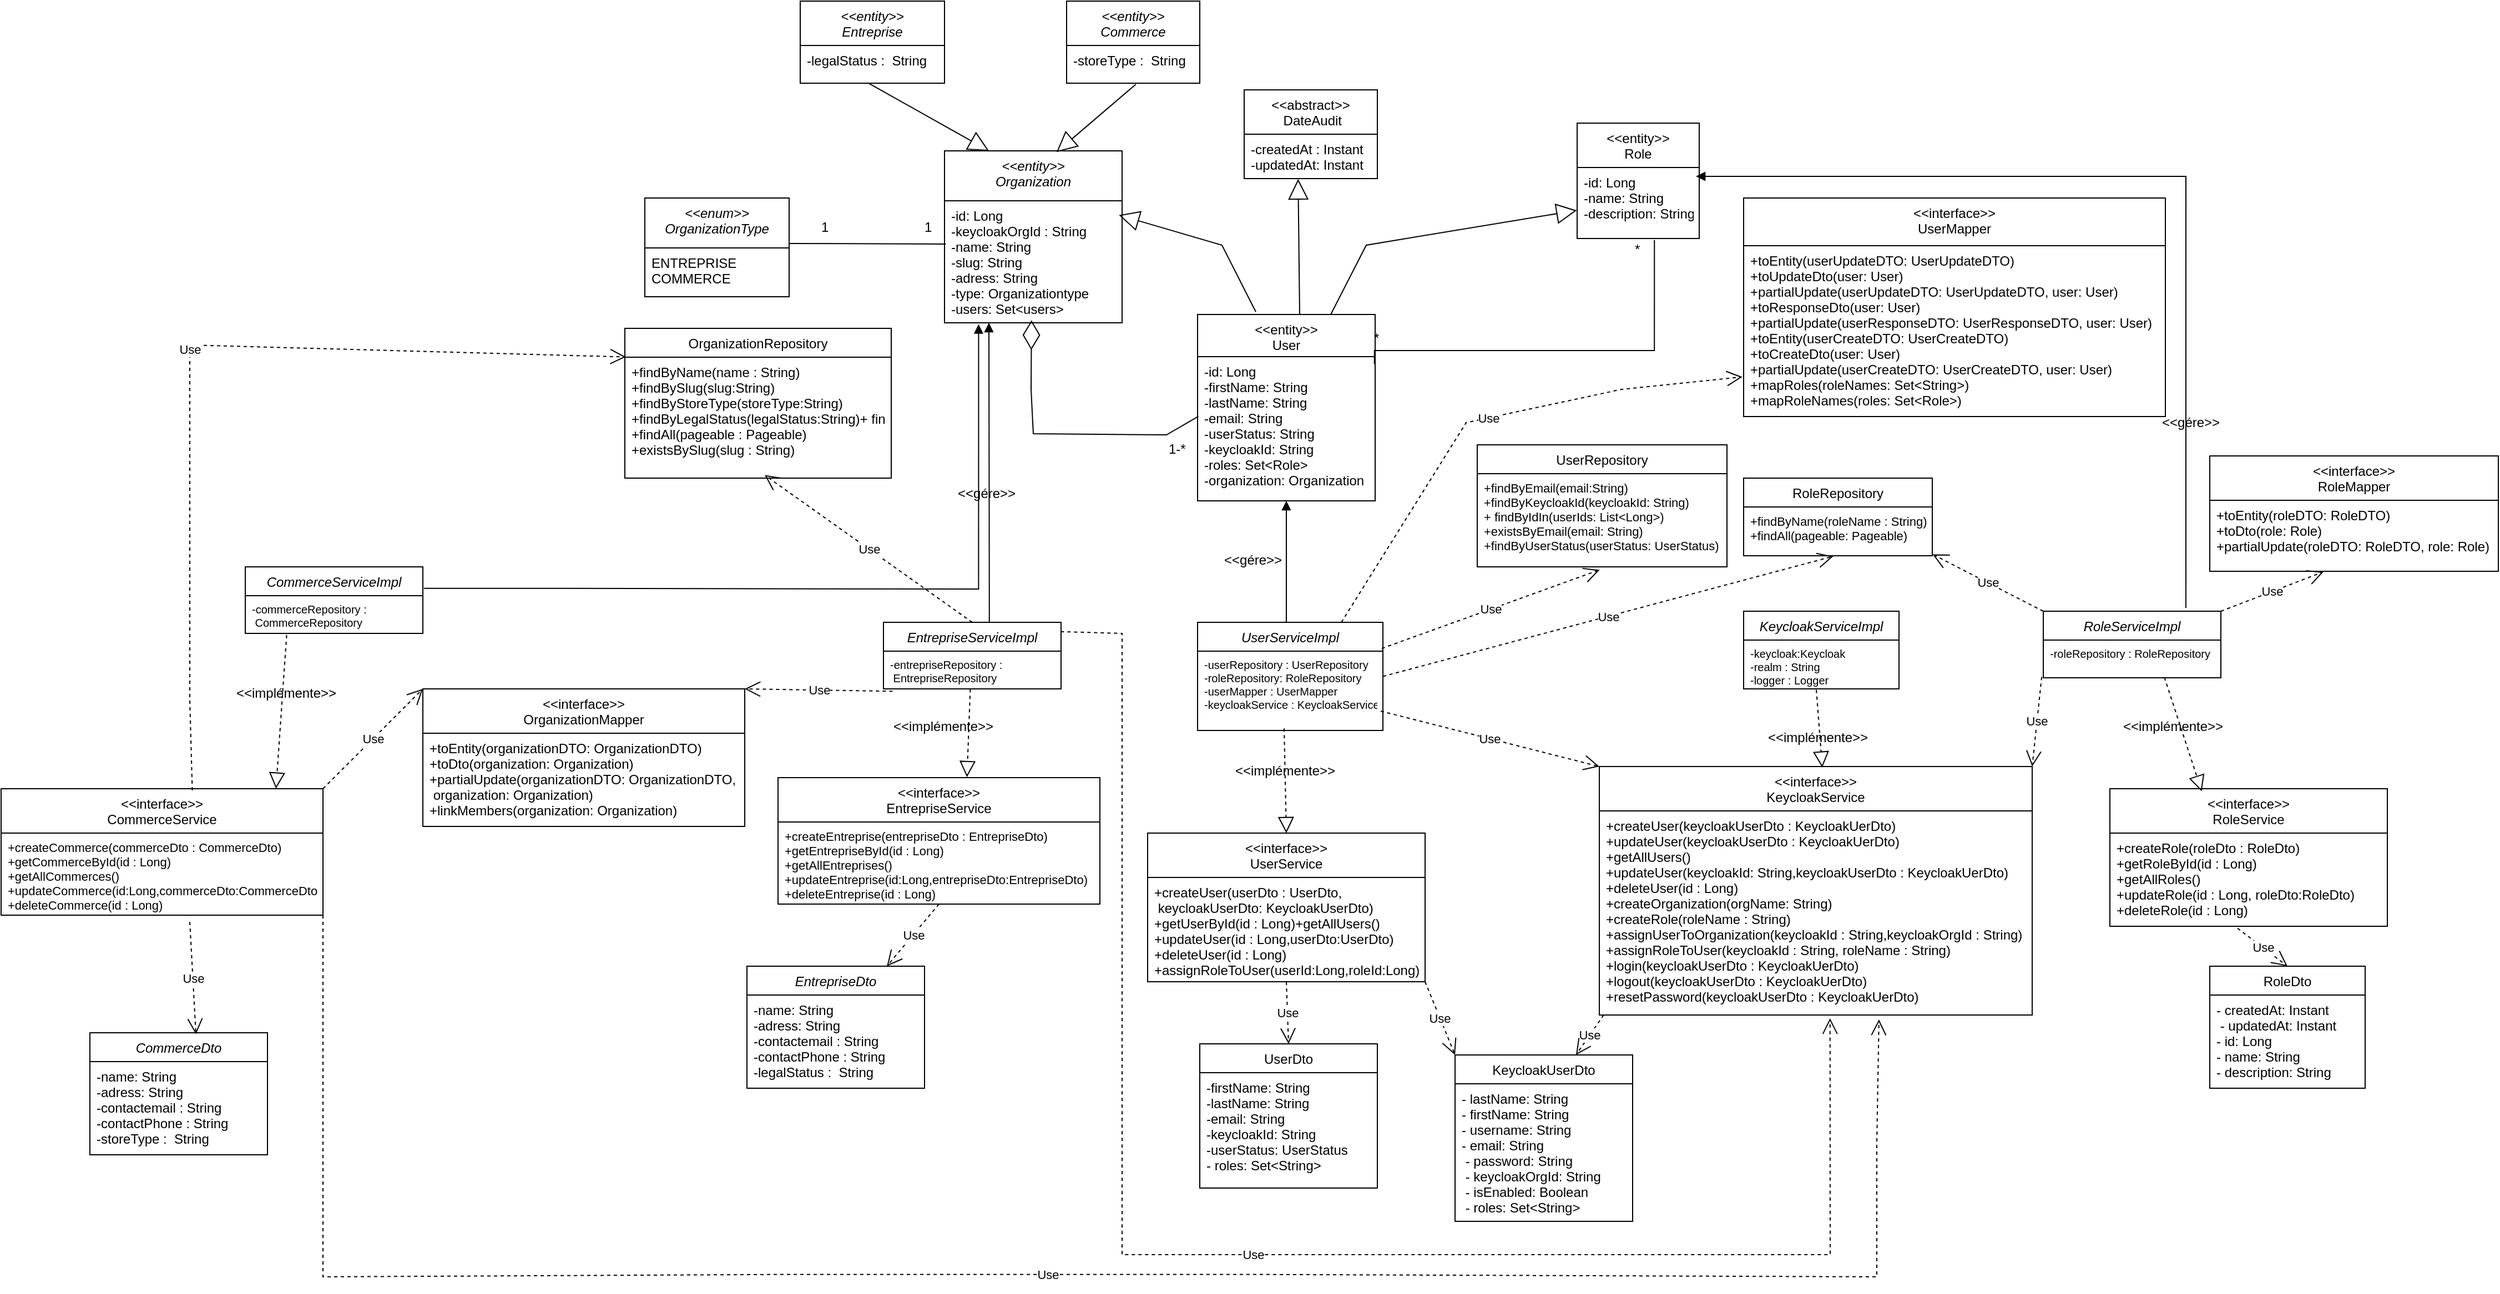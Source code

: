 <mxfile version="26.0.13">
  <diagram id="C5RBs43oDa-KdzZeNtuy" name="Page-1">
    <mxGraphModel dx="3434" dy="2474" grid="1" gridSize="10" guides="1" tooltips="1" connect="1" arrows="1" fold="1" page="1" pageScale="1" pageWidth="827" pageHeight="1169" math="0" shadow="0">
      <root>
        <mxCell id="WIyWlLk6GJQsqaUBKTNV-0" />
        <mxCell id="WIyWlLk6GJQsqaUBKTNV-1" parent="WIyWlLk6GJQsqaUBKTNV-0" />
        <mxCell id="zkfFHV4jXpPFQw0GAbJ--0" value="&lt;&lt;entity&gt;&gt;&#xa;Organization" style="swimlane;fontStyle=2;align=center;verticalAlign=top;childLayout=stackLayout;horizontal=1;startSize=45;horizontalStack=0;resizeParent=1;resizeLast=0;collapsible=1;marginBottom=0;rounded=0;shadow=0;strokeWidth=1;" parent="WIyWlLk6GJQsqaUBKTNV-1" vertex="1">
          <mxGeometry x="280" y="-55" width="160" height="155" as="geometry">
            <mxRectangle x="230" y="140" width="160" height="26" as="alternateBounds" />
          </mxGeometry>
        </mxCell>
        <mxCell id="zkfFHV4jXpPFQw0GAbJ--1" value="-id: Long&#xa;-keycloakOrgId : String&#xa;-name: String&#xa;-slug: String&#xa;-adress: String&#xa;-type: Organizationtype&#xa;-users: Set&lt;users&gt;&#xa;&#xa;" style="text;align=left;verticalAlign=top;spacingLeft=4;spacingRight=4;overflow=hidden;rotatable=0;points=[[0,0.5],[1,0.5]];portConstraint=eastwest;" parent="zkfFHV4jXpPFQw0GAbJ--0" vertex="1">
          <mxGeometry y="45" width="160" height="110" as="geometry" />
        </mxCell>
        <mxCell id="zkfFHV4jXpPFQw0GAbJ--6" value="&lt;&lt;entity&gt;&gt;&#xa;Role" style="swimlane;fontStyle=0;align=center;verticalAlign=top;childLayout=stackLayout;horizontal=1;startSize=40;horizontalStack=0;resizeParent=1;resizeLast=0;collapsible=1;marginBottom=0;rounded=0;shadow=0;strokeWidth=1;" parent="WIyWlLk6GJQsqaUBKTNV-1" vertex="1">
          <mxGeometry x="850" y="-80" width="110" height="104" as="geometry">
            <mxRectangle x="130" y="380" width="160" height="26" as="alternateBounds" />
          </mxGeometry>
        </mxCell>
        <mxCell id="zkfFHV4jXpPFQw0GAbJ--7" value="-id: Long&#xa;-name: String&#xa;-description: String" style="text;align=left;verticalAlign=top;spacingLeft=4;spacingRight=4;overflow=hidden;rotatable=0;points=[[0,0.5],[1,0.5]];portConstraint=eastwest;" parent="zkfFHV4jXpPFQw0GAbJ--6" vertex="1">
          <mxGeometry y="40" width="110" height="64" as="geometry" />
        </mxCell>
        <mxCell id="zkfFHV4jXpPFQw0GAbJ--17" value="&lt;&lt;entity&gt;&gt;&#xa;User" style="swimlane;fontStyle=0;align=center;verticalAlign=top;childLayout=stackLayout;horizontal=1;startSize=38;horizontalStack=0;resizeParent=1;resizeLast=0;collapsible=1;marginBottom=0;rounded=0;shadow=0;strokeWidth=1;" parent="WIyWlLk6GJQsqaUBKTNV-1" vertex="1">
          <mxGeometry x="508" y="92.5" width="160" height="168" as="geometry">
            <mxRectangle x="550" y="140" width="160" height="26" as="alternateBounds" />
          </mxGeometry>
        </mxCell>
        <mxCell id="zkfFHV4jXpPFQw0GAbJ--18" value="-id: Long&#xa;-firstName: String&#xa;-lastName: String&#xa;-email: String&#xa;-userStatus: String&#xa;-keycloakId: String&#xa;-roles: Set&lt;Role&gt;&#xa;-organization: Organization&#xa;" style="text;align=left;verticalAlign=top;spacingLeft=4;spacingRight=4;overflow=hidden;rotatable=0;points=[[0,0.5],[1,0.5]];portConstraint=eastwest;" parent="zkfFHV4jXpPFQw0GAbJ--17" vertex="1">
          <mxGeometry y="38" width="160" height="130" as="geometry" />
        </mxCell>
        <mxCell id="_98ZC1JWBD3r_d2lOFw9-1" value="1-*" style="text;whiteSpace=wrap;html=1;" parent="WIyWlLk6GJQsqaUBKTNV-1" vertex="1">
          <mxGeometry x="480" y="200" width="20" height="20" as="geometry" />
        </mxCell>
        <mxCell id="_98ZC1JWBD3r_d2lOFw9-2" value="" style="endArrow=none;html=1;edgeStyle=orthogonalEdgeStyle;rounded=0;entryX=0.633;entryY=1.022;entryDx=0;entryDy=0;entryPerimeter=0;exitX=0.996;exitY=0.051;exitDx=0;exitDy=0;exitPerimeter=0;" parent="WIyWlLk6GJQsqaUBKTNV-1" source="zkfFHV4jXpPFQw0GAbJ--18" edge="1" target="zkfFHV4jXpPFQw0GAbJ--7">
          <mxGeometry relative="1" as="geometry">
            <mxPoint x="750" y="125" as="sourcePoint" />
            <mxPoint x="919.95" y="20" as="targetPoint" />
            <Array as="points">
              <mxPoint x="920" y="125" />
            </Array>
          </mxGeometry>
        </mxCell>
        <mxCell id="_98ZC1JWBD3r_d2lOFw9-5" value="" style="endArrow=diamondThin;endFill=0;endSize=24;html=1;rounded=0;exitX=0.005;exitY=0.414;exitDx=0;exitDy=0;exitPerimeter=0;entryX=0.49;entryY=0.978;entryDx=0;entryDy=0;entryPerimeter=0;" parent="WIyWlLk6GJQsqaUBKTNV-1" source="zkfFHV4jXpPFQw0GAbJ--18" edge="1" target="zkfFHV4jXpPFQw0GAbJ--1">
          <mxGeometry width="160" relative="1" as="geometry">
            <mxPoint x="496" y="210" as="sourcePoint" />
            <mxPoint x="360" y="110" as="targetPoint" />
            <Array as="points">
              <mxPoint x="480" y="201" />
              <mxPoint x="360" y="200" />
              <mxPoint x="358" y="160" />
            </Array>
          </mxGeometry>
        </mxCell>
        <mxCell id="_98ZC1JWBD3r_d2lOFw9-8" value="*" style="text;whiteSpace=wrap;html=1;" parent="WIyWlLk6GJQsqaUBKTNV-1" vertex="1">
          <mxGeometry x="900" y="20" width="10" height="20" as="geometry" />
        </mxCell>
        <mxCell id="_98ZC1JWBD3r_d2lOFw9-12" value="UserServiceImpl" style="swimlane;fontStyle=2;align=center;verticalAlign=top;childLayout=stackLayout;horizontal=1;startSize=26;horizontalStack=0;resizeParent=1;resizeLast=0;collapsible=1;marginBottom=0;rounded=0;shadow=0;strokeWidth=1;" parent="WIyWlLk6GJQsqaUBKTNV-1" vertex="1">
          <mxGeometry x="508" y="370" width="167" height="97.5" as="geometry">
            <mxRectangle x="230" y="140" width="160" height="26" as="alternateBounds" />
          </mxGeometry>
        </mxCell>
        <mxCell id="_98ZC1JWBD3r_d2lOFw9-13" value="-userRepository : UserRepository&#xa;-roleRepository: RoleRepository&#xa;-userMapper : UserMapper&#xa;-keycloakService : KeycloakService&#xa;" style="text;align=left;verticalAlign=top;spacingLeft=4;spacingRight=4;overflow=hidden;rotatable=0;points=[[0,0.5],[1,0.5]];portConstraint=eastwest;fontSize=10;" parent="_98ZC1JWBD3r_d2lOFw9-12" vertex="1">
          <mxGeometry y="26" width="167" height="64" as="geometry" />
        </mxCell>
        <mxCell id="_98ZC1JWBD3r_d2lOFw9-15" value="" style="endArrow=block;endFill=1;html=1;edgeStyle=orthogonalEdgeStyle;align=left;verticalAlign=top;rounded=0;entryX=0.5;entryY=1;entryDx=0;entryDy=0;exitX=0.47;exitY=-0.001;exitDx=0;exitDy=0;exitPerimeter=0;" parent="WIyWlLk6GJQsqaUBKTNV-1" source="_98ZC1JWBD3r_d2lOFw9-12" target="zkfFHV4jXpPFQw0GAbJ--17" edge="1">
          <mxGeometry x="-1" relative="1" as="geometry">
            <mxPoint x="510" y="310" as="sourcePoint" />
            <mxPoint x="670" y="310" as="targetPoint" />
            <Array as="points">
              <mxPoint x="588" y="370" />
            </Array>
          </mxGeometry>
        </mxCell>
        <mxCell id="_98ZC1JWBD3r_d2lOFw9-17" value="&amp;lt;&amp;lt;gére&amp;gt;&amp;gt;" style="text;whiteSpace=wrap;html=1;" parent="WIyWlLk6GJQsqaUBKTNV-1" vertex="1">
          <mxGeometry x="530" y="300" width="30" height="20" as="geometry" />
        </mxCell>
        <mxCell id="_98ZC1JWBD3r_d2lOFw9-20" value="RoleServiceImpl" style="swimlane;fontStyle=2;align=center;verticalAlign=top;childLayout=stackLayout;horizontal=1;startSize=26;horizontalStack=0;resizeParent=1;resizeLast=0;collapsible=1;marginBottom=0;rounded=0;shadow=0;strokeWidth=1;" parent="WIyWlLk6GJQsqaUBKTNV-1" vertex="1">
          <mxGeometry x="1270" y="360" width="160" height="60" as="geometry">
            <mxRectangle x="230" y="140" width="160" height="26" as="alternateBounds" />
          </mxGeometry>
        </mxCell>
        <mxCell id="_98ZC1JWBD3r_d2lOFw9-21" value="-roleRepository : RoleRepository" style="text;align=left;verticalAlign=top;spacingLeft=4;spacingRight=4;overflow=hidden;rotatable=0;points=[[0,0.5],[1,0.5]];portConstraint=eastwest;fontSize=10;" parent="_98ZC1JWBD3r_d2lOFw9-20" vertex="1">
          <mxGeometry y="26" width="160" height="34" as="geometry" />
        </mxCell>
        <mxCell id="_98ZC1JWBD3r_d2lOFw9-24" value="EntrepriseServiceImpl" style="swimlane;fontStyle=2;align=center;verticalAlign=top;childLayout=stackLayout;horizontal=1;startSize=26;horizontalStack=0;resizeParent=1;resizeLast=0;collapsible=1;marginBottom=0;rounded=0;shadow=0;strokeWidth=1;" parent="WIyWlLk6GJQsqaUBKTNV-1" vertex="1">
          <mxGeometry x="225" y="370" width="160" height="60" as="geometry">
            <mxRectangle x="230" y="140" width="160" height="26" as="alternateBounds" />
          </mxGeometry>
        </mxCell>
        <mxCell id="_98ZC1JWBD3r_d2lOFw9-25" value="-entrepriseRepository :&#xa; EntrepriseRepository" style="text;align=left;verticalAlign=top;spacingLeft=4;spacingRight=4;overflow=hidden;rotatable=0;points=[[0,0.5],[1,0.5]];portConstraint=eastwest;fontSize=10;" parent="_98ZC1JWBD3r_d2lOFw9-24" vertex="1">
          <mxGeometry y="26" width="160" height="34" as="geometry" />
        </mxCell>
        <mxCell id="_98ZC1JWBD3r_d2lOFw9-26" value="RoleRepository" style="swimlane;fontStyle=0;align=center;verticalAlign=top;childLayout=stackLayout;horizontal=1;startSize=26;horizontalStack=0;resizeParent=1;resizeLast=0;collapsible=1;marginBottom=0;rounded=0;shadow=0;strokeWidth=1;" parent="WIyWlLk6GJQsqaUBKTNV-1" vertex="1">
          <mxGeometry x="1000" y="240" width="170" height="70" as="geometry">
            <mxRectangle x="130" y="380" width="160" height="26" as="alternateBounds" />
          </mxGeometry>
        </mxCell>
        <mxCell id="_98ZC1JWBD3r_d2lOFw9-27" value="+findByName(roleName : String)&#xa;+findAll(pageable: Pageable)" style="text;align=left;verticalAlign=top;spacingLeft=4;spacingRight=4;overflow=hidden;rotatable=0;points=[[0,0.5],[1,0.5]];portConstraint=eastwest;fontSize=11;" parent="_98ZC1JWBD3r_d2lOFw9-26" vertex="1">
          <mxGeometry y="26" width="170" height="44" as="geometry" />
        </mxCell>
        <mxCell id="_98ZC1JWBD3r_d2lOFw9-28" value="UserRepository" style="swimlane;fontStyle=0;align=center;verticalAlign=top;childLayout=stackLayout;horizontal=1;startSize=26;horizontalStack=0;resizeParent=1;resizeLast=0;collapsible=1;marginBottom=0;rounded=0;shadow=0;strokeWidth=1;" parent="WIyWlLk6GJQsqaUBKTNV-1" vertex="1">
          <mxGeometry x="760" y="210" width="225" height="110" as="geometry">
            <mxRectangle x="130" y="380" width="160" height="26" as="alternateBounds" />
          </mxGeometry>
        </mxCell>
        <mxCell id="_98ZC1JWBD3r_d2lOFw9-29" value="+findByEmail(email:String)&#xa;+findByKeycloakId(keycloakId: String)&#xa;+ findByIdIn(userIds: List&lt;Long&gt;)&#xa;+existsByEmail(email: String)&#xa;+findByUserStatus(userStatus: UserStatus)&#xa;" style="text;align=left;verticalAlign=top;spacingLeft=4;spacingRight=4;overflow=hidden;rotatable=0;points=[[0,0.5],[1,0.5]];portConstraint=eastwest;fontSize=11;" parent="_98ZC1JWBD3r_d2lOFw9-28" vertex="1">
          <mxGeometry y="26" width="225" height="84" as="geometry" />
        </mxCell>
        <mxCell id="_98ZC1JWBD3r_d2lOFw9-30" value="OrganizationRepository" style="swimlane;fontStyle=0;align=center;verticalAlign=top;childLayout=stackLayout;horizontal=1;startSize=26;horizontalStack=0;resizeParent=1;resizeLast=0;collapsible=1;marginBottom=0;rounded=0;shadow=0;strokeWidth=1;" parent="WIyWlLk6GJQsqaUBKTNV-1" vertex="1">
          <mxGeometry x="-8" y="105" width="240" height="135" as="geometry">
            <mxRectangle x="130" y="380" width="160" height="26" as="alternateBounds" />
          </mxGeometry>
        </mxCell>
        <mxCell id="_98ZC1JWBD3r_d2lOFw9-31" value="+findByName(name : String)&#xa;+findBySlug(slug:String)&#xa;+findByStoreType(storeType:String)&#xa;+findByLegalStatus(legalStatus:String)+ findByKeycloakId(keycloakOrgId: String)&#xa;+findAll(pageable : Pageable)&#xa;+existsBySlug(slug : String)" style="text;align=left;verticalAlign=top;spacingLeft=4;spacingRight=4;overflow=hidden;rotatable=0;points=[[0,0.5],[1,0.5]];portConstraint=eastwest;" parent="_98ZC1JWBD3r_d2lOFw9-30" vertex="1">
          <mxGeometry y="26" width="240" height="104" as="geometry" />
        </mxCell>
        <mxCell id="_98ZC1JWBD3r_d2lOFw9-32" value="&lt;&lt;interface&gt;&gt;&#xa;UserService" style="swimlane;fontStyle=0;align=center;verticalAlign=top;childLayout=stackLayout;horizontal=1;startSize=40;horizontalStack=0;resizeParent=1;resizeLast=0;collapsible=1;marginBottom=0;rounded=0;shadow=0;strokeWidth=1;" parent="WIyWlLk6GJQsqaUBKTNV-1" vertex="1">
          <mxGeometry x="463" y="560" width="250" height="134" as="geometry">
            <mxRectangle x="130" y="380" width="160" height="26" as="alternateBounds" />
          </mxGeometry>
        </mxCell>
        <mxCell id="_98ZC1JWBD3r_d2lOFw9-33" value="+createUser(userDto : UserDto,&#xa; keycloakUserDto: KeycloakUserDto)&#xa;+getUserById(id : Long)+getAllUsers()&#xa;+updateUser(id : Long,userDto:UserDto)&#xa;+deleteUser(id : Long)&#xa;+assignRoleToUser(userId:Long,roleId:Long)&#xa;" style="text;align=left;verticalAlign=top;spacingLeft=4;spacingRight=4;overflow=hidden;rotatable=0;points=[[0,0.5],[1,0.5]];portConstraint=eastwest;" parent="_98ZC1JWBD3r_d2lOFw9-32" vertex="1">
          <mxGeometry y="40" width="250" height="94" as="geometry" />
        </mxCell>
        <mxCell id="_98ZC1JWBD3r_d2lOFw9-34" value="&lt;&lt;interface&gt;&gt;&#xa;RoleService" style="swimlane;fontStyle=0;align=center;verticalAlign=top;childLayout=stackLayout;horizontal=1;startSize=40;horizontalStack=0;resizeParent=1;resizeLast=0;collapsible=1;marginBottom=0;rounded=0;shadow=0;strokeWidth=1;" parent="WIyWlLk6GJQsqaUBKTNV-1" vertex="1">
          <mxGeometry x="1330" y="520" width="250" height="124" as="geometry">
            <mxRectangle x="130" y="380" width="160" height="26" as="alternateBounds" />
          </mxGeometry>
        </mxCell>
        <mxCell id="_98ZC1JWBD3r_d2lOFw9-35" value="+createRole(roleDto : RoleDto)&#xa;+getRoleById(id : Long)&#xa;+getAllRoles()&#xa;+updateRole(id : Long, roleDto:RoleDto)&#xa;+deleteRole(id : Long)&#xa;" style="text;align=left;verticalAlign=top;spacingLeft=4;spacingRight=4;overflow=hidden;rotatable=0;points=[[0,0.5],[1,0.5]];portConstraint=eastwest;" parent="_98ZC1JWBD3r_d2lOFw9-34" vertex="1">
          <mxGeometry y="40" width="250" height="84" as="geometry" />
        </mxCell>
        <mxCell id="_98ZC1JWBD3r_d2lOFw9-38" value="&lt;&lt;interface&gt;&gt;&#xa;KeycloakService" style="swimlane;fontStyle=0;align=center;verticalAlign=top;childLayout=stackLayout;horizontal=1;startSize=40;horizontalStack=0;resizeParent=1;resizeLast=0;collapsible=1;marginBottom=0;rounded=0;shadow=0;strokeWidth=1;" parent="WIyWlLk6GJQsqaUBKTNV-1" vertex="1">
          <mxGeometry x="870" y="500" width="390" height="224" as="geometry">
            <mxRectangle x="130" y="380" width="160" height="26" as="alternateBounds" />
          </mxGeometry>
        </mxCell>
        <mxCell id="_98ZC1JWBD3r_d2lOFw9-39" value="+createUser(keycloakUserDto : KeycloakUerDto)&#xa;+updateUser(keycloakUserDto : KeycloakUerDto)&#xa;+getAllUsers()&#xa;+updateUser(keycloakId: String,keycloakUserDto : KeycloakUerDto)&#xa;+deleteUser(id : Long)&#xa;+createOrganization(orgName: String)&#xa;+createRole(roleName : String)&#xa;+assignUserToOrganization(keycloakId : String,keycloakOrgId : String)&#xa;+assignRoleToUser(keycloakId : String, roleName : String)&#xa;+login(keycloakUserDto : KeycloakUerDto)&#xa;+logout(keycloakUserDto : KeycloakUerDto)&#xa;+resetPassword(keycloakUserDto : KeycloakUerDto)&#xa;" style="text;align=left;verticalAlign=top;spacingLeft=4;spacingRight=4;overflow=hidden;rotatable=0;points=[[0,0.5],[1,0.5]];portConstraint=eastwest;" parent="_98ZC1JWBD3r_d2lOFw9-38" vertex="1">
          <mxGeometry y="40" width="390" height="184" as="geometry" />
        </mxCell>
        <mxCell id="_98ZC1JWBD3r_d2lOFw9-40" value="KeycloakServiceImpl" style="swimlane;fontStyle=2;align=center;verticalAlign=top;childLayout=stackLayout;horizontal=1;startSize=26;horizontalStack=0;resizeParent=1;resizeLast=0;collapsible=1;marginBottom=0;rounded=0;shadow=0;strokeWidth=1;" parent="WIyWlLk6GJQsqaUBKTNV-1" vertex="1">
          <mxGeometry x="1000" y="360" width="140" height="70" as="geometry">
            <mxRectangle x="230" y="140" width="160" height="26" as="alternateBounds" />
          </mxGeometry>
        </mxCell>
        <mxCell id="_98ZC1JWBD3r_d2lOFw9-41" value="-keycloak:Keycloak&#xa;-realm : String&#xa;-logger : Logger" style="text;align=left;verticalAlign=top;spacingLeft=4;spacingRight=4;overflow=hidden;rotatable=0;points=[[0,0.5],[1,0.5]];portConstraint=eastwest;fontSize=10;" parent="_98ZC1JWBD3r_d2lOFw9-40" vertex="1">
          <mxGeometry y="26" width="140" height="44" as="geometry" />
        </mxCell>
        <mxCell id="_98ZC1JWBD3r_d2lOFw9-48" value="UserDto" style="swimlane;fontStyle=0;align=center;verticalAlign=top;childLayout=stackLayout;horizontal=1;startSize=26;horizontalStack=0;resizeParent=1;resizeLast=0;collapsible=1;marginBottom=0;rounded=0;shadow=0;strokeWidth=1;" parent="WIyWlLk6GJQsqaUBKTNV-1" vertex="1">
          <mxGeometry x="510" y="750" width="160" height="130" as="geometry">
            <mxRectangle x="550" y="140" width="160" height="26" as="alternateBounds" />
          </mxGeometry>
        </mxCell>
        <mxCell id="_98ZC1JWBD3r_d2lOFw9-49" value="-firstName: String&#xa;-lastName: String&#xa;-email: String&#xa;-keycloakId: String&#xa;-userStatus: UserStatus&#xa;- roles: Set&lt;String&gt;&#xa;" style="text;align=left;verticalAlign=top;spacingLeft=4;spacingRight=4;overflow=hidden;rotatable=0;points=[[0,0.5],[1,0.5]];portConstraint=eastwest;" parent="_98ZC1JWBD3r_d2lOFw9-48" vertex="1">
          <mxGeometry y="26" width="160" height="104" as="geometry" />
        </mxCell>
        <mxCell id="_98ZC1JWBD3r_d2lOFw9-50" value="KeycloakUserDto" style="swimlane;fontStyle=0;align=center;verticalAlign=top;childLayout=stackLayout;horizontal=1;startSize=26;horizontalStack=0;resizeParent=1;resizeLast=0;collapsible=1;marginBottom=0;rounded=0;shadow=0;strokeWidth=1;" parent="WIyWlLk6GJQsqaUBKTNV-1" vertex="1">
          <mxGeometry x="740" y="760" width="160" height="150" as="geometry">
            <mxRectangle x="550" y="140" width="160" height="26" as="alternateBounds" />
          </mxGeometry>
        </mxCell>
        <mxCell id="_98ZC1JWBD3r_d2lOFw9-51" value="- lastName: String&#xa;- firstName: String &#xa;- username: String&#xa;    - email: String&#xa; - password: String&#xa; - keycloakOrgId: String&#xa; - isEnabled: Boolean&#xa; - roles: Set&lt;String&gt;" style="text;align=left;verticalAlign=top;spacingLeft=4;spacingRight=4;overflow=hidden;rotatable=0;points=[[0,0.5],[1,0.5]];portConstraint=eastwest;" parent="_98ZC1JWBD3r_d2lOFw9-50" vertex="1">
          <mxGeometry y="26" width="160" height="124" as="geometry" />
        </mxCell>
        <mxCell id="_98ZC1JWBD3r_d2lOFw9-54" value="RoleDto" style="swimlane;fontStyle=0;align=center;verticalAlign=top;childLayout=stackLayout;horizontal=1;startSize=26;horizontalStack=0;resizeParent=1;resizeLast=0;collapsible=1;marginBottom=0;rounded=0;shadow=0;strokeWidth=1;" parent="WIyWlLk6GJQsqaUBKTNV-1" vertex="1">
          <mxGeometry x="1420" y="680" width="140" height="110" as="geometry">
            <mxRectangle x="130" y="380" width="160" height="26" as="alternateBounds" />
          </mxGeometry>
        </mxCell>
        <mxCell id="_98ZC1JWBD3r_d2lOFw9-55" value="- createdAt: Instant&#xa; - updatedAt: Instant &#xa;    - id: Long &#xa;    - name: String &#xa;- description: String" style="text;align=left;verticalAlign=top;spacingLeft=4;spacingRight=4;overflow=hidden;rotatable=0;points=[[0,0.5],[1,0.5]];portConstraint=eastwest;" parent="_98ZC1JWBD3r_d2lOFw9-54" vertex="1">
          <mxGeometry y="26" width="140" height="84" as="geometry" />
        </mxCell>
        <mxCell id="_98ZC1JWBD3r_d2lOFw9-57" value="&lt;&lt;entity&gt;&gt;&#xa;Entreprise" style="swimlane;fontStyle=2;align=center;verticalAlign=top;childLayout=stackLayout;horizontal=1;startSize=40;horizontalStack=0;resizeParent=1;resizeLast=0;collapsible=1;marginBottom=0;rounded=0;shadow=0;strokeWidth=1;" parent="WIyWlLk6GJQsqaUBKTNV-1" vertex="1">
          <mxGeometry x="150" y="-190" width="130" height="74" as="geometry">
            <mxRectangle x="230" y="140" width="160" height="26" as="alternateBounds" />
          </mxGeometry>
        </mxCell>
        <mxCell id="_98ZC1JWBD3r_d2lOFw9-58" value="-legalStatus :  String" style="text;align=left;verticalAlign=top;spacingLeft=4;spacingRight=4;overflow=hidden;rotatable=0;points=[[0,0.5],[1,0.5]];portConstraint=eastwest;" parent="_98ZC1JWBD3r_d2lOFw9-57" vertex="1">
          <mxGeometry y="40" width="130" height="34" as="geometry" />
        </mxCell>
        <mxCell id="_98ZC1JWBD3r_d2lOFw9-59" value="&lt;&lt;entity&gt;&gt;&#xa;Commerce" style="swimlane;fontStyle=2;align=center;verticalAlign=top;childLayout=stackLayout;horizontal=1;startSize=40;horizontalStack=0;resizeParent=1;resizeLast=0;collapsible=1;marginBottom=0;rounded=0;shadow=0;strokeWidth=1;" parent="WIyWlLk6GJQsqaUBKTNV-1" vertex="1">
          <mxGeometry x="390" y="-190" width="120" height="74" as="geometry">
            <mxRectangle x="230" y="140" width="160" height="26" as="alternateBounds" />
          </mxGeometry>
        </mxCell>
        <mxCell id="_98ZC1JWBD3r_d2lOFw9-60" value="-storeType :  String" style="text;align=left;verticalAlign=top;spacingLeft=4;spacingRight=4;overflow=hidden;rotatable=0;points=[[0,0.5],[1,0.5]];portConstraint=eastwest;" parent="_98ZC1JWBD3r_d2lOFw9-59" vertex="1">
          <mxGeometry y="40" width="120" height="34" as="geometry" />
        </mxCell>
        <mxCell id="_98ZC1JWBD3r_d2lOFw9-61" value="" style="endArrow=block;endSize=16;endFill=0;html=1;rounded=0;entryX=0.25;entryY=0;entryDx=0;entryDy=0;exitX=0.476;exitY=1.004;exitDx=0;exitDy=0;exitPerimeter=0;" parent="WIyWlLk6GJQsqaUBKTNV-1" target="zkfFHV4jXpPFQw0GAbJ--0" edge="1" source="_98ZC1JWBD3r_d2lOFw9-58">
          <mxGeometry width="160" relative="1" as="geometry">
            <mxPoint x="260" y="-110" as="sourcePoint" />
            <mxPoint x="370" y="-130" as="targetPoint" />
          </mxGeometry>
        </mxCell>
        <mxCell id="_98ZC1JWBD3r_d2lOFw9-62" value="" style="endArrow=block;endSize=16;endFill=0;html=1;rounded=0;entryX=0.631;entryY=0.007;entryDx=0;entryDy=0;entryPerimeter=0;exitX=0.52;exitY=1.029;exitDx=0;exitDy=0;exitPerimeter=0;" parent="WIyWlLk6GJQsqaUBKTNV-1" target="zkfFHV4jXpPFQw0GAbJ--0" edge="1" source="_98ZC1JWBD3r_d2lOFw9-60">
          <mxGeometry width="160" relative="1" as="geometry">
            <mxPoint x="450" y="-130" as="sourcePoint" />
            <mxPoint x="550" y="-50" as="targetPoint" />
          </mxGeometry>
        </mxCell>
        <mxCell id="_98ZC1JWBD3r_d2lOFw9-63" value="&lt;&lt;enum&gt;&gt;&#xa;OrganizationType" style="swimlane;fontStyle=2;align=center;verticalAlign=top;childLayout=stackLayout;horizontal=1;startSize=45;horizontalStack=0;resizeParent=1;resizeLast=0;collapsible=1;marginBottom=0;rounded=0;shadow=0;strokeWidth=1;" parent="WIyWlLk6GJQsqaUBKTNV-1" vertex="1">
          <mxGeometry x="10" y="-12.5" width="130" height="89" as="geometry">
            <mxRectangle x="230" y="140" width="160" height="26" as="alternateBounds" />
          </mxGeometry>
        </mxCell>
        <mxCell id="_98ZC1JWBD3r_d2lOFw9-64" value="ENTREPRISE&#xa;COMMERCE" style="text;align=left;verticalAlign=top;spacingLeft=4;spacingRight=4;overflow=hidden;rotatable=0;points=[[0,0.5],[1,0.5]];portConstraint=eastwest;" parent="_98ZC1JWBD3r_d2lOFw9-63" vertex="1">
          <mxGeometry y="45" width="130" height="44" as="geometry" />
        </mxCell>
        <mxCell id="_98ZC1JWBD3r_d2lOFw9-65" value="" style="endArrow=none;html=1;edgeStyle=orthogonalEdgeStyle;rounded=0;entryX=0.008;entryY=0.354;entryDx=0;entryDy=0;entryPerimeter=0;exitX=1.003;exitY=0.461;exitDx=0;exitDy=0;exitPerimeter=0;" parent="WIyWlLk6GJQsqaUBKTNV-1" edge="1" target="zkfFHV4jXpPFQw0GAbJ--1" source="_98ZC1JWBD3r_d2lOFw9-63">
          <mxGeometry relative="1" as="geometry">
            <mxPoint x="150" y="29" as="sourcePoint" />
            <mxPoint x="270" y="29.41" as="targetPoint" />
            <Array as="points">
              <mxPoint x="142" y="29" />
            </Array>
          </mxGeometry>
        </mxCell>
        <mxCell id="_98ZC1JWBD3r_d2lOFw9-66" value="1" style="text;whiteSpace=wrap;html=1;" parent="WIyWlLk6GJQsqaUBKTNV-1" vertex="1">
          <mxGeometry x="167" width="30" height="20" as="geometry" />
        </mxCell>
        <mxCell id="_98ZC1JWBD3r_d2lOFw9-67" value="1" style="text;whiteSpace=wrap;html=1;" parent="WIyWlLk6GJQsqaUBKTNV-1" vertex="1">
          <mxGeometry x="260" width="10" height="20" as="geometry" />
        </mxCell>
        <mxCell id="_98ZC1JWBD3r_d2lOFw9-73" value="*" style="text;whiteSpace=wrap;html=1;" parent="WIyWlLk6GJQsqaUBKTNV-1" vertex="1">
          <mxGeometry x="665" y="100" width="10" height="20" as="geometry" />
        </mxCell>
        <mxCell id="_98ZC1JWBD3r_d2lOFw9-80" value="&lt;&lt;interface&gt;&gt;&#xa;EntrepriseService" style="swimlane;fontStyle=0;align=center;verticalAlign=top;childLayout=stackLayout;horizontal=1;startSize=40;horizontalStack=0;resizeParent=1;resizeLast=0;collapsible=1;marginBottom=0;rounded=0;shadow=0;strokeWidth=1;" parent="WIyWlLk6GJQsqaUBKTNV-1" vertex="1">
          <mxGeometry x="130" y="510" width="290" height="114" as="geometry">
            <mxRectangle x="130" y="380" width="160" height="26" as="alternateBounds" />
          </mxGeometry>
        </mxCell>
        <mxCell id="_98ZC1JWBD3r_d2lOFw9-81" value="+createEntreprise(entrepriseDto : EntrepriseDto)&#xa;+getEntrepriseById(id : Long)&#xa;+getAllEntreprises()&#xa;+updateEntreprise(id:Long,entrepriseDto:EntrepriseDto)&#xa;+deleteEntreprise(id : Long)&#xa;" style="text;align=left;verticalAlign=top;spacingLeft=4;spacingRight=4;overflow=hidden;rotatable=0;points=[[0,0.5],[1,0.5]];portConstraint=eastwest;fontSize=11;" parent="_98ZC1JWBD3r_d2lOFw9-80" vertex="1">
          <mxGeometry y="40" width="290" height="74" as="geometry" />
        </mxCell>
        <mxCell id="_98ZC1JWBD3r_d2lOFw9-84" value="CommerceServiceImpl" style="swimlane;fontStyle=2;align=center;verticalAlign=top;childLayout=stackLayout;horizontal=1;startSize=26;horizontalStack=0;resizeParent=1;resizeLast=0;collapsible=1;marginBottom=0;rounded=0;shadow=0;strokeWidth=1;" parent="WIyWlLk6GJQsqaUBKTNV-1" vertex="1">
          <mxGeometry x="-350" y="320" width="160" height="60" as="geometry">
            <mxRectangle x="230" y="140" width="160" height="26" as="alternateBounds" />
          </mxGeometry>
        </mxCell>
        <mxCell id="_98ZC1JWBD3r_d2lOFw9-85" value="-commerceRepository :&#xa; CommerceRepository" style="text;align=left;verticalAlign=top;spacingLeft=4;spacingRight=4;overflow=hidden;rotatable=0;points=[[0,0.5],[1,0.5]];portConstraint=eastwest;fontSize=10;" parent="_98ZC1JWBD3r_d2lOFw9-84" vertex="1">
          <mxGeometry y="26" width="160" height="34" as="geometry" />
        </mxCell>
        <mxCell id="yvd27ScPWI3uXU6qkX9f-0" value="&lt;&lt;interface&gt;&gt;&#xa;CommerceService" style="swimlane;fontStyle=0;align=center;verticalAlign=top;childLayout=stackLayout;horizontal=1;startSize=40;horizontalStack=0;resizeParent=1;resizeLast=0;collapsible=1;marginBottom=0;rounded=0;shadow=0;strokeWidth=1;" vertex="1" parent="WIyWlLk6GJQsqaUBKTNV-1">
          <mxGeometry x="-570" y="520" width="290" height="114" as="geometry">
            <mxRectangle x="130" y="380" width="160" height="26" as="alternateBounds" />
          </mxGeometry>
        </mxCell>
        <mxCell id="yvd27ScPWI3uXU6qkX9f-1" value="+createCommerce(commerceDto : CommerceDto)&#xa;+getCommerceById(id : Long)&#xa;+getAllCommerces()&#xa;+updateCommerce(id:Long,commerceDto:CommerceDto)&#xa;+deleteCommerce(id : Long)&#xa;" style="text;align=left;verticalAlign=top;spacingLeft=4;spacingRight=4;overflow=hidden;rotatable=0;points=[[0,0.5],[1,0.5]];portConstraint=eastwest;fontSize=11;" vertex="1" parent="yvd27ScPWI3uXU6qkX9f-0">
          <mxGeometry y="40" width="290" height="74" as="geometry" />
        </mxCell>
        <mxCell id="yvd27ScPWI3uXU6qkX9f-4" value="EntrepriseDto" style="swimlane;fontStyle=2;align=center;verticalAlign=top;childLayout=stackLayout;horizontal=1;startSize=26;horizontalStack=0;resizeParent=1;resizeLast=0;collapsible=1;marginBottom=0;rounded=0;shadow=0;strokeWidth=1;" vertex="1" parent="WIyWlLk6GJQsqaUBKTNV-1">
          <mxGeometry x="102" y="680" width="160" height="110" as="geometry">
            <mxRectangle x="230" y="140" width="160" height="26" as="alternateBounds" />
          </mxGeometry>
        </mxCell>
        <mxCell id="yvd27ScPWI3uXU6qkX9f-5" value="-name: String&#xa;-adress: String&#xa;-contactemail : String&#xa;-contactPhone : String&#xa;-legalStatus :  String&#xa;&#xa;" style="text;align=left;verticalAlign=top;spacingLeft=4;spacingRight=4;overflow=hidden;rotatable=0;points=[[0,0.5],[1,0.5]];portConstraint=eastwest;" vertex="1" parent="yvd27ScPWI3uXU6qkX9f-4">
          <mxGeometry y="26" width="160" height="84" as="geometry" />
        </mxCell>
        <mxCell id="yvd27ScPWI3uXU6qkX9f-6" value="CommerceDto" style="swimlane;fontStyle=2;align=center;verticalAlign=top;childLayout=stackLayout;horizontal=1;startSize=26;horizontalStack=0;resizeParent=1;resizeLast=0;collapsible=1;marginBottom=0;rounded=0;shadow=0;strokeWidth=1;" vertex="1" parent="WIyWlLk6GJQsqaUBKTNV-1">
          <mxGeometry x="-490" y="740" width="160" height="110" as="geometry">
            <mxRectangle x="230" y="140" width="160" height="26" as="alternateBounds" />
          </mxGeometry>
        </mxCell>
        <mxCell id="yvd27ScPWI3uXU6qkX9f-7" value="-name: String&#xa;-adress: String&#xa;-contactemail : String&#xa;-contactPhone : String&#xa;-storeType :  String&#xa;&#xa;" style="text;align=left;verticalAlign=top;spacingLeft=4;spacingRight=4;overflow=hidden;rotatable=0;points=[[0,0.5],[1,0.5]];portConstraint=eastwest;" vertex="1" parent="yvd27ScPWI3uXU6qkX9f-6">
          <mxGeometry y="26" width="160" height="84" as="geometry" />
        </mxCell>
        <mxCell id="yvd27ScPWI3uXU6qkX9f-10" value="&lt;&lt;abstract&gt;&gt;&#xa; DateAudit" style="swimlane;fontStyle=0;align=center;verticalAlign=top;childLayout=stackLayout;horizontal=1;startSize=40;horizontalStack=0;resizeParent=1;resizeLast=0;collapsible=1;marginBottom=0;rounded=0;shadow=0;strokeWidth=1;" vertex="1" parent="WIyWlLk6GJQsqaUBKTNV-1">
          <mxGeometry x="550" y="-110" width="120" height="80" as="geometry">
            <mxRectangle x="550" y="-110" width="160" height="26" as="alternateBounds" />
          </mxGeometry>
        </mxCell>
        <mxCell id="yvd27ScPWI3uXU6qkX9f-11" value="-createdAt : Instant&#xa;-updatedAt: Instant&#xa;&#xa;" style="text;align=left;verticalAlign=top;spacingLeft=4;spacingRight=4;overflow=hidden;rotatable=0;points=[[0,0.5],[1,0.5]];portConstraint=eastwest;" vertex="1" parent="yvd27ScPWI3uXU6qkX9f-10">
          <mxGeometry y="40" width="120" height="40" as="geometry" />
        </mxCell>
        <mxCell id="yvd27ScPWI3uXU6qkX9f-17" value="" style="endArrow=block;endSize=16;endFill=0;html=1;rounded=0;exitX=0.575;exitY=0;exitDx=0;exitDy=0;exitPerimeter=0;entryX=0.405;entryY=1.01;entryDx=0;entryDy=0;entryPerimeter=0;" edge="1" parent="WIyWlLk6GJQsqaUBKTNV-1" source="zkfFHV4jXpPFQw0GAbJ--17" target="yvd27ScPWI3uXU6qkX9f-11">
          <mxGeometry width="160" relative="1" as="geometry">
            <mxPoint x="627.5" y="19" as="sourcePoint" />
            <mxPoint x="548.5" y="100" as="targetPoint" />
          </mxGeometry>
        </mxCell>
        <mxCell id="yvd27ScPWI3uXU6qkX9f-19" value="" style="endArrow=block;endSize=16;endFill=0;html=1;rounded=0;entryX=-0.003;entryY=0.604;entryDx=0;entryDy=0;entryPerimeter=0;exitX=0.75;exitY=0;exitDx=0;exitDy=0;" edge="1" parent="WIyWlLk6GJQsqaUBKTNV-1" source="zkfFHV4jXpPFQw0GAbJ--17" target="zkfFHV4jXpPFQw0GAbJ--7">
          <mxGeometry width="160" relative="1" as="geometry">
            <mxPoint x="630" y="110" as="sourcePoint" />
            <mxPoint x="659" y="-40" as="targetPoint" />
            <Array as="points">
              <mxPoint x="660" y="30" />
            </Array>
          </mxGeometry>
        </mxCell>
        <mxCell id="yvd27ScPWI3uXU6qkX9f-20" value="" style="endArrow=block;endSize=16;endFill=0;html=1;rounded=0;entryX=0.982;entryY=0.117;entryDx=0;entryDy=0;entryPerimeter=0;exitX=0.328;exitY=-0.014;exitDx=0;exitDy=0;exitPerimeter=0;" edge="1" parent="WIyWlLk6GJQsqaUBKTNV-1" source="zkfFHV4jXpPFQw0GAbJ--17" target="zkfFHV4jXpPFQw0GAbJ--1">
          <mxGeometry width="160" relative="1" as="geometry">
            <mxPoint x="540" y="70" as="sourcePoint" />
            <mxPoint x="470" y="-10" as="targetPoint" />
            <Array as="points">
              <mxPoint x="530" y="30" />
            </Array>
          </mxGeometry>
        </mxCell>
        <mxCell id="yvd27ScPWI3uXU6qkX9f-28" value="" style="endArrow=block;dashed=1;endFill=0;endSize=12;html=1;rounded=0;entryX=0.5;entryY=0;entryDx=0;entryDy=0;exitX=0.467;exitY=1.088;exitDx=0;exitDy=0;exitPerimeter=0;" edge="1" parent="WIyWlLk6GJQsqaUBKTNV-1" source="_98ZC1JWBD3r_d2lOFw9-13" target="_98ZC1JWBD3r_d2lOFw9-32">
          <mxGeometry width="160" relative="1" as="geometry">
            <mxPoint x="670" y="460" as="sourcePoint" />
            <mxPoint x="830" y="460" as="targetPoint" />
            <Array as="points" />
          </mxGeometry>
        </mxCell>
        <mxCell id="yvd27ScPWI3uXU6qkX9f-29" value="&amp;lt;&amp;lt;implémente&amp;gt;&amp;gt;" style="text;whiteSpace=wrap;html=1;" vertex="1" parent="WIyWlLk6GJQsqaUBKTNV-1">
          <mxGeometry x="540" y="490" width="30" height="20" as="geometry" />
        </mxCell>
        <mxCell id="yvd27ScPWI3uXU6qkX9f-32" value="Use" style="endArrow=open;endSize=12;dashed=1;html=1;rounded=0;entryX=0.49;entryY=1.032;entryDx=0;entryDy=0;entryPerimeter=0;exitX=0.994;exitY=-0.038;exitDx=0;exitDy=0;exitPerimeter=0;" edge="1" parent="WIyWlLk6GJQsqaUBKTNV-1" source="_98ZC1JWBD3r_d2lOFw9-13" target="_98ZC1JWBD3r_d2lOFw9-29">
          <mxGeometry width="160" relative="1" as="geometry">
            <mxPoint x="680" y="440" as="sourcePoint" />
            <mxPoint x="840" y="440" as="targetPoint" />
          </mxGeometry>
        </mxCell>
        <mxCell id="yvd27ScPWI3uXU6qkX9f-34" value="Use" style="endArrow=open;endSize=12;dashed=1;html=1;rounded=0;exitX=1;exitY=0.5;exitDx=0;exitDy=0;entryX=0.475;entryY=1.011;entryDx=0;entryDy=0;entryPerimeter=0;" edge="1" parent="WIyWlLk6GJQsqaUBKTNV-1" source="_98ZC1JWBD3r_d2lOFw9-12" target="_98ZC1JWBD3r_d2lOFw9-27">
          <mxGeometry width="160" relative="1" as="geometry">
            <mxPoint x="710" y="437.07" as="sourcePoint" />
            <mxPoint x="1080" y="320" as="targetPoint" />
          </mxGeometry>
        </mxCell>
        <mxCell id="yvd27ScPWI3uXU6qkX9f-35" value="Use" style="endArrow=open;endSize=12;dashed=1;html=1;rounded=0;entryX=0;entryY=0;entryDx=0;entryDy=0;" edge="1" parent="WIyWlLk6GJQsqaUBKTNV-1" target="_98ZC1JWBD3r_d2lOFw9-38">
          <mxGeometry width="160" relative="1" as="geometry">
            <mxPoint x="673" y="450" as="sourcePoint" />
            <mxPoint x="833" y="450" as="targetPoint" />
          </mxGeometry>
        </mxCell>
        <mxCell id="yvd27ScPWI3uXU6qkX9f-36" value="&lt;&lt;interface&gt;&gt;&#xa;UserMapper" style="swimlane;fontStyle=0;align=center;verticalAlign=top;childLayout=stackLayout;horizontal=1;startSize=43;horizontalStack=0;resizeParent=1;resizeLast=0;collapsible=1;marginBottom=0;rounded=0;shadow=0;strokeWidth=1;" vertex="1" parent="WIyWlLk6GJQsqaUBKTNV-1">
          <mxGeometry x="1000" y="-12.5" width="380" height="197" as="geometry">
            <mxRectangle x="130" y="380" width="160" height="26" as="alternateBounds" />
          </mxGeometry>
        </mxCell>
        <mxCell id="yvd27ScPWI3uXU6qkX9f-37" value="+toEntity(userUpdateDTO: UserUpdateDTO)&#xa;+toUpdateDto(user: User)&#xa;+partialUpdate(userUpdateDTO: UserUpdateDTO, user: User)&#xa;+toResponseDto(user: User)&#xa;+partialUpdate(userResponseDTO: UserResponseDTO, user: User)&#xa;+toEntity(userCreateDTO: UserCreateDTO)&#xa;+toCreateDto(user: User)&#xa;+partialUpdate(userCreateDTO: UserCreateDTO, user: User)&#xa;+mapRoles(roleNames: Set&lt;String&gt;)&#xa;+mapRoleNames(roles: Set&lt;Role&gt;)&#xa;" style="text;align=left;verticalAlign=top;spacingLeft=4;spacingRight=4;overflow=hidden;rotatable=0;points=[[0,0.5],[1,0.5]];portConstraint=eastwest;" vertex="1" parent="yvd27ScPWI3uXU6qkX9f-36">
          <mxGeometry y="43" width="380" height="154" as="geometry" />
        </mxCell>
        <mxCell id="yvd27ScPWI3uXU6qkX9f-38" value="Use" style="endArrow=open;endSize=12;dashed=1;html=1;rounded=0;entryX=-0.003;entryY=0.768;entryDx=0;entryDy=0;exitX=0.776;exitY=0;exitDx=0;exitDy=0;exitPerimeter=0;entryPerimeter=0;" edge="1" parent="WIyWlLk6GJQsqaUBKTNV-1" source="_98ZC1JWBD3r_d2lOFw9-12" target="yvd27ScPWI3uXU6qkX9f-37">
          <mxGeometry width="160" relative="1" as="geometry">
            <mxPoint x="610" y="408" as="sourcePoint" />
            <mxPoint x="770" y="407.5" as="targetPoint" />
            <Array as="points">
              <mxPoint x="750" y="190" />
              <mxPoint x="890" y="160" />
            </Array>
          </mxGeometry>
        </mxCell>
        <mxCell id="yvd27ScPWI3uXU6qkX9f-39" value="" style="endArrow=block;dashed=1;endFill=0;endSize=12;html=1;rounded=0;entryX=0.515;entryY=0.004;entryDx=0;entryDy=0;entryPerimeter=0;exitX=0.468;exitY=1.02;exitDx=0;exitDy=0;exitPerimeter=0;" edge="1" parent="WIyWlLk6GJQsqaUBKTNV-1" source="_98ZC1JWBD3r_d2lOFw9-41" target="_98ZC1JWBD3r_d2lOFw9-38">
          <mxGeometry width="160" relative="1" as="geometry">
            <mxPoint x="1070" y="450" as="sourcePoint" />
            <mxPoint x="1066" y="520" as="targetPoint" />
            <Array as="points" />
          </mxGeometry>
        </mxCell>
        <mxCell id="yvd27ScPWI3uXU6qkX9f-40" value="&amp;lt;&amp;lt;implémente&amp;gt;&amp;gt;" style="text;whiteSpace=wrap;html=1;" vertex="1" parent="WIyWlLk6GJQsqaUBKTNV-1">
          <mxGeometry x="1020" y="460" width="100" height="20" as="geometry" />
        </mxCell>
        <mxCell id="yvd27ScPWI3uXU6qkX9f-41" value="&lt;&lt;interface&gt;&gt;&#xa;OrganizationMapper" style="swimlane;fontStyle=0;align=center;verticalAlign=top;childLayout=stackLayout;horizontal=1;startSize=40;horizontalStack=0;resizeParent=1;resizeLast=0;collapsible=1;marginBottom=0;rounded=0;shadow=0;strokeWidth=1;" vertex="1" parent="WIyWlLk6GJQsqaUBKTNV-1">
          <mxGeometry x="-190" y="430" width="290" height="124" as="geometry">
            <mxRectangle x="130" y="380" width="160" height="26" as="alternateBounds" />
          </mxGeometry>
        </mxCell>
        <mxCell id="yvd27ScPWI3uXU6qkX9f-42" value="+toEntity(organizationDTO: OrganizationDTO)&#xa;+toDto(organization: Organization)&#xa;+partialUpdate(organizationDTO: OrganizationDTO,&#xa; organization: Organization)&#xa;+linkMembers(organization: Organization)" style="text;align=left;verticalAlign=top;spacingLeft=4;spacingRight=4;overflow=hidden;rotatable=0;points=[[0,0.5],[1,0.5]];portConstraint=eastwest;" vertex="1" parent="yvd27ScPWI3uXU6qkX9f-41">
          <mxGeometry y="40" width="290" height="84" as="geometry" />
        </mxCell>
        <mxCell id="yvd27ScPWI3uXU6qkX9f-43" value="" style="endArrow=block;dashed=1;endFill=0;endSize=12;html=1;rounded=0;entryX=0.587;entryY=-0.004;entryDx=0;entryDy=0;entryPerimeter=0;exitX=0.489;exitY=1.006;exitDx=0;exitDy=0;exitPerimeter=0;" edge="1" parent="WIyWlLk6GJQsqaUBKTNV-1" source="_98ZC1JWBD3r_d2lOFw9-25" target="_98ZC1JWBD3r_d2lOFw9-80">
          <mxGeometry width="160" relative="1" as="geometry">
            <mxPoint x="278" y="440" as="sourcePoint" />
            <mxPoint x="280" y="500" as="targetPoint" />
            <Array as="points" />
          </mxGeometry>
        </mxCell>
        <mxCell id="yvd27ScPWI3uXU6qkX9f-44" value="&amp;lt;&amp;lt;implémente&amp;gt;&amp;gt;" style="text;whiteSpace=wrap;html=1;" vertex="1" parent="WIyWlLk6GJQsqaUBKTNV-1">
          <mxGeometry x="232" y="450" width="30" height="20" as="geometry" />
        </mxCell>
        <mxCell id="yvd27ScPWI3uXU6qkX9f-45" value="Use" style="endArrow=open;endSize=12;dashed=1;html=1;rounded=0;entryX=0.525;entryY=1.022;entryDx=0;entryDy=0;exitX=0.5;exitY=0;exitDx=0;exitDy=0;entryPerimeter=0;" edge="1" parent="WIyWlLk6GJQsqaUBKTNV-1" source="_98ZC1JWBD3r_d2lOFw9-24" target="_98ZC1JWBD3r_d2lOFw9-31">
          <mxGeometry width="160" relative="1" as="geometry">
            <mxPoint x="290" y="360" as="sourcePoint" />
            <mxPoint x="260" y="390" as="targetPoint" />
          </mxGeometry>
        </mxCell>
        <mxCell id="yvd27ScPWI3uXU6qkX9f-46" value="Use" style="endArrow=open;endSize=12;dashed=1;html=1;rounded=0;entryX=1;entryY=0;entryDx=0;entryDy=0;exitX=0.051;exitY=1.063;exitDx=0;exitDy=0;exitPerimeter=0;" edge="1" parent="WIyWlLk6GJQsqaUBKTNV-1" source="_98ZC1JWBD3r_d2lOFw9-25" target="yvd27ScPWI3uXU6qkX9f-41">
          <mxGeometry width="160" relative="1" as="geometry">
            <mxPoint x="100" y="350" as="sourcePoint" />
            <mxPoint x="260" y="350" as="targetPoint" />
          </mxGeometry>
        </mxCell>
        <mxCell id="yvd27ScPWI3uXU6qkX9f-48" value="Use" style="endArrow=open;endSize=12;dashed=1;html=1;rounded=0;exitX=0.998;exitY=0.14;exitDx=0;exitDy=0;entryX=0.533;entryY=1.016;entryDx=0;entryDy=0;entryPerimeter=0;exitPerimeter=0;" edge="1" parent="WIyWlLk6GJQsqaUBKTNV-1" source="_98ZC1JWBD3r_d2lOFw9-24" target="_98ZC1JWBD3r_d2lOFw9-39">
          <mxGeometry width="160" relative="1" as="geometry">
            <mxPoint x="490" y="350" as="sourcePoint" />
            <mxPoint x="650" y="350" as="targetPoint" />
            <Array as="points">
              <mxPoint x="440" y="380" />
              <mxPoint x="440" y="600" />
              <mxPoint x="440" y="940" />
              <mxPoint x="640" y="940" />
              <mxPoint x="860" y="940" />
              <mxPoint x="1078" y="940" />
            </Array>
          </mxGeometry>
        </mxCell>
        <mxCell id="yvd27ScPWI3uXU6qkX9f-49" value="Use" style="endArrow=open;endSize=12;dashed=1;html=1;rounded=0;entryX=0;entryY=0;entryDx=0;entryDy=0;exitX=1;exitY=0;exitDx=0;exitDy=0;" edge="1" parent="WIyWlLk6GJQsqaUBKTNV-1" source="yvd27ScPWI3uXU6qkX9f-0" target="yvd27ScPWI3uXU6qkX9f-41">
          <mxGeometry width="160" relative="1" as="geometry">
            <mxPoint x="-280" y="480" as="sourcePoint" />
            <mxPoint x="-278" y="320" as="targetPoint" />
          </mxGeometry>
        </mxCell>
        <mxCell id="yvd27ScPWI3uXU6qkX9f-50" value="Use" style="endArrow=open;endSize=12;dashed=1;html=1;rounded=0;exitX=0.594;exitY=0.013;exitDx=0;exitDy=0;exitPerimeter=0;entryX=0.004;entryY=-0.002;entryDx=0;entryDy=0;entryPerimeter=0;" edge="1" parent="WIyWlLk6GJQsqaUBKTNV-1" source="yvd27ScPWI3uXU6qkX9f-0" target="_98ZC1JWBD3r_d2lOFw9-31">
          <mxGeometry width="160" relative="1" as="geometry">
            <mxPoint x="-360" y="560" as="sourcePoint" />
            <mxPoint x="-30" y="130" as="targetPoint" />
            <Array as="points">
              <mxPoint x="-400" y="440" />
              <mxPoint x="-400" y="200" />
              <mxPoint x="-400" y="120" />
            </Array>
          </mxGeometry>
        </mxCell>
        <mxCell id="yvd27ScPWI3uXU6qkX9f-58" value="" style="endArrow=block;dashed=1;endFill=0;endSize=12;html=1;rounded=0;exitX=0.233;exitY=1.043;exitDx=0;exitDy=0;exitPerimeter=0;entryX=0.854;entryY=-0.001;entryDx=0;entryDy=0;entryPerimeter=0;" edge="1" parent="WIyWlLk6GJQsqaUBKTNV-1" source="_98ZC1JWBD3r_d2lOFw9-85" target="yvd27ScPWI3uXU6qkX9f-0">
          <mxGeometry width="160" relative="1" as="geometry">
            <mxPoint x="-64" y="435" as="sourcePoint" />
            <mxPoint x="-62" y="500" as="targetPoint" />
            <Array as="points" />
          </mxGeometry>
        </mxCell>
        <mxCell id="yvd27ScPWI3uXU6qkX9f-59" value="&amp;lt;&amp;lt;implémente&amp;gt;&amp;gt;" style="text;whiteSpace=wrap;html=1;" vertex="1" parent="WIyWlLk6GJQsqaUBKTNV-1">
          <mxGeometry x="-360" y="420" width="30" height="20" as="geometry" />
        </mxCell>
        <mxCell id="yvd27ScPWI3uXU6qkX9f-60" value="&lt;&lt;interface&gt;&gt;&#xa;RoleMapper" style="swimlane;fontStyle=0;align=center;verticalAlign=top;childLayout=stackLayout;horizontal=1;startSize=40;horizontalStack=0;resizeParent=1;resizeLast=0;collapsible=1;marginBottom=0;rounded=0;shadow=0;strokeWidth=1;" vertex="1" parent="WIyWlLk6GJQsqaUBKTNV-1">
          <mxGeometry x="1420" y="220" width="260" height="104" as="geometry">
            <mxRectangle x="130" y="380" width="160" height="26" as="alternateBounds" />
          </mxGeometry>
        </mxCell>
        <mxCell id="yvd27ScPWI3uXU6qkX9f-61" value="+toEntity(roleDTO: RoleDTO)&#xa;+toDto(role: Role)&#xa;+partialUpdate(roleDTO: RoleDTO, role: Role)" style="text;align=left;verticalAlign=top;spacingLeft=4;spacingRight=4;overflow=hidden;rotatable=0;points=[[0,0.5],[1,0.5]];portConstraint=eastwest;" vertex="1" parent="yvd27ScPWI3uXU6qkX9f-60">
          <mxGeometry y="40" width="260" height="64" as="geometry" />
        </mxCell>
        <mxCell id="yvd27ScPWI3uXU6qkX9f-62" value="" style="endArrow=block;dashed=1;endFill=0;endSize=12;html=1;rounded=0;entryX=0.331;entryY=0.019;entryDx=0;entryDy=0;entryPerimeter=0;exitX=0.682;exitY=0.989;exitDx=0;exitDy=0;exitPerimeter=0;" edge="1" parent="WIyWlLk6GJQsqaUBKTNV-1" source="_98ZC1JWBD3r_d2lOFw9-21" target="_98ZC1JWBD3r_d2lOFw9-34">
          <mxGeometry width="160" relative="1" as="geometry">
            <mxPoint x="1396" y="432.5" as="sourcePoint" />
            <mxPoint x="1401" y="507.5" as="targetPoint" />
            <Array as="points" />
          </mxGeometry>
        </mxCell>
        <mxCell id="yvd27ScPWI3uXU6qkX9f-63" value="&amp;lt;&amp;lt;implémente&amp;gt;&amp;gt;" style="text;whiteSpace=wrap;html=1;" vertex="1" parent="WIyWlLk6GJQsqaUBKTNV-1">
          <mxGeometry x="1340" y="450" width="100" height="20" as="geometry" />
        </mxCell>
        <mxCell id="yvd27ScPWI3uXU6qkX9f-64" value="Use" style="endArrow=open;endSize=12;dashed=1;html=1;rounded=0;entryX=1.002;entryY=0.971;entryDx=0;entryDy=0;entryPerimeter=0;exitX=0;exitY=0;exitDx=0;exitDy=0;" edge="1" parent="WIyWlLk6GJQsqaUBKTNV-1" source="_98ZC1JWBD3r_d2lOFw9-20" target="_98ZC1JWBD3r_d2lOFw9-27">
          <mxGeometry width="160" relative="1" as="geometry">
            <mxPoint x="1160" y="440" as="sourcePoint" />
            <mxPoint x="1320" y="440" as="targetPoint" />
          </mxGeometry>
        </mxCell>
        <mxCell id="yvd27ScPWI3uXU6qkX9f-65" value="Use" style="endArrow=open;endSize=12;dashed=1;html=1;rounded=0;exitX=-0.009;exitY=0.976;exitDx=0;exitDy=0;exitPerimeter=0;entryX=1;entryY=0;entryDx=0;entryDy=0;" edge="1" parent="WIyWlLk6GJQsqaUBKTNV-1" source="_98ZC1JWBD3r_d2lOFw9-21" target="_98ZC1JWBD3r_d2lOFw9-38">
          <mxGeometry width="160" relative="1" as="geometry">
            <mxPoint x="1150" y="440" as="sourcePoint" />
            <mxPoint x="1260" y="490" as="targetPoint" />
          </mxGeometry>
        </mxCell>
        <mxCell id="yvd27ScPWI3uXU6qkX9f-66" value="Use" style="endArrow=open;endSize=12;dashed=1;html=1;rounded=0;entryX=0.394;entryY=1.007;entryDx=0;entryDy=0;entryPerimeter=0;exitX=1;exitY=0;exitDx=0;exitDy=0;" edge="1" parent="WIyWlLk6GJQsqaUBKTNV-1" source="_98ZC1JWBD3r_d2lOFw9-20" target="yvd27ScPWI3uXU6qkX9f-61">
          <mxGeometry width="160" relative="1" as="geometry">
            <mxPoint x="1420" y="479.13" as="sourcePoint" />
            <mxPoint x="1580" y="479.13" as="targetPoint" />
          </mxGeometry>
        </mxCell>
        <mxCell id="yvd27ScPWI3uXU6qkX9f-67" value="Use" style="endArrow=open;endSize=12;dashed=1;html=1;rounded=0;entryX=0.597;entryY=0.013;entryDx=0;entryDy=0;entryPerimeter=0;" edge="1" parent="WIyWlLk6GJQsqaUBKTNV-1" target="yvd27ScPWI3uXU6qkX9f-6">
          <mxGeometry width="160" relative="1" as="geometry">
            <mxPoint x="-400" y="640" as="sourcePoint" />
            <mxPoint x="-210" y="669.38" as="targetPoint" />
          </mxGeometry>
        </mxCell>
        <mxCell id="yvd27ScPWI3uXU6qkX9f-68" value="Use" style="endArrow=open;endSize=12;dashed=1;html=1;rounded=0;exitX=0.5;exitY=1;exitDx=0;exitDy=0;" edge="1" parent="WIyWlLk6GJQsqaUBKTNV-1" source="_98ZC1JWBD3r_d2lOFw9-80" target="yvd27ScPWI3uXU6qkX9f-4">
          <mxGeometry width="160" relative="1" as="geometry">
            <mxPoint x="150" y="700" as="sourcePoint" />
            <mxPoint x="310" y="700" as="targetPoint" />
          </mxGeometry>
        </mxCell>
        <mxCell id="yvd27ScPWI3uXU6qkX9f-53" value="Use" style="endArrow=open;endSize=12;dashed=1;html=1;rounded=0;entryX=0.646;entryY=1.022;entryDx=0;entryDy=0;entryPerimeter=0;exitX=1;exitY=1;exitDx=0;exitDy=0;" edge="1" parent="WIyWlLk6GJQsqaUBKTNV-1" source="yvd27ScPWI3uXU6qkX9f-0" target="_98ZC1JWBD3r_d2lOFw9-39">
          <mxGeometry width="160" relative="1" as="geometry">
            <mxPoint x="-200" y="660" as="sourcePoint" />
            <mxPoint x="1030.43" y="837.278" as="targetPoint" />
            <Array as="points">
              <mxPoint x="-280" y="960" />
              <mxPoint x="140" y="957.83" />
              <mxPoint x="340" y="957.83" />
              <mxPoint x="550" y="957.83" />
              <mxPoint x="1120" y="960" />
              <mxPoint x="1120" y="840" />
            </Array>
          </mxGeometry>
        </mxCell>
        <mxCell id="yvd27ScPWI3uXU6qkX9f-69" value="Use" style="endArrow=open;endSize=12;dashed=1;html=1;rounded=0;exitX=0.5;exitY=1;exitDx=0;exitDy=0;entryX=0.5;entryY=0;entryDx=0;entryDy=0;" edge="1" parent="WIyWlLk6GJQsqaUBKTNV-1" source="_98ZC1JWBD3r_d2lOFw9-32" target="_98ZC1JWBD3r_d2lOFw9-48">
          <mxGeometry width="160" relative="1" as="geometry">
            <mxPoint x="580" y="760" as="sourcePoint" />
            <mxPoint x="740" y="760" as="targetPoint" />
          </mxGeometry>
        </mxCell>
        <mxCell id="yvd27ScPWI3uXU6qkX9f-70" value="Use" style="endArrow=open;endSize=12;dashed=1;html=1;rounded=0;exitX=0.01;exitY=1;exitDx=0;exitDy=0;exitPerimeter=0;entryX=0.681;entryY=0;entryDx=0;entryDy=0;entryPerimeter=0;" edge="1" parent="WIyWlLk6GJQsqaUBKTNV-1" source="_98ZC1JWBD3r_d2lOFw9-39" target="_98ZC1JWBD3r_d2lOFw9-50">
          <mxGeometry width="160" relative="1" as="geometry">
            <mxPoint x="990" y="760" as="sourcePoint" />
            <mxPoint x="1190" y="790" as="targetPoint" />
          </mxGeometry>
        </mxCell>
        <mxCell id="yvd27ScPWI3uXU6qkX9f-72" value="Use" style="endArrow=open;endSize=12;dashed=1;html=1;rounded=0;exitX=0.46;exitY=1.021;exitDx=0;exitDy=0;exitPerimeter=0;entryX=0.5;entryY=0;entryDx=0;entryDy=0;" edge="1" parent="WIyWlLk6GJQsqaUBKTNV-1" source="_98ZC1JWBD3r_d2lOFw9-35" target="_98ZC1JWBD3r_d2lOFw9-54">
          <mxGeometry width="160" relative="1" as="geometry">
            <mxPoint x="1480" y="660" as="sourcePoint" />
            <mxPoint x="1640" y="660" as="targetPoint" />
          </mxGeometry>
        </mxCell>
        <mxCell id="yvd27ScPWI3uXU6qkX9f-73" value="Use" style="endArrow=open;endSize=12;dashed=1;html=1;rounded=0;exitX=1;exitY=1;exitDx=0;exitDy=0;entryX=0;entryY=0;entryDx=0;entryDy=0;" edge="1" parent="WIyWlLk6GJQsqaUBKTNV-1" source="_98ZC1JWBD3r_d2lOFw9-32" target="_98ZC1JWBD3r_d2lOFw9-50">
          <mxGeometry width="160" relative="1" as="geometry">
            <mxPoint x="1060" y="770" as="sourcePoint" />
            <mxPoint x="1220" y="770" as="targetPoint" />
          </mxGeometry>
        </mxCell>
        <mxCell id="yvd27ScPWI3uXU6qkX9f-77" value="" style="endArrow=block;endFill=1;html=1;edgeStyle=orthogonalEdgeStyle;align=left;verticalAlign=top;rounded=0;exitX=0.596;exitY=0.009;exitDx=0;exitDy=0;exitPerimeter=0;entryX=0.25;entryY=1;entryDx=0;entryDy=0;" edge="1" parent="WIyWlLk6GJQsqaUBKTNV-1" source="_98ZC1JWBD3r_d2lOFw9-24" target="zkfFHV4jXpPFQw0GAbJ--0">
          <mxGeometry x="-1" relative="1" as="geometry">
            <mxPoint x="320" y="337.5" as="sourcePoint" />
            <mxPoint x="320" y="150" as="targetPoint" />
            <Array as="points">
              <mxPoint x="320" y="358" />
            </Array>
          </mxGeometry>
        </mxCell>
        <mxCell id="yvd27ScPWI3uXU6qkX9f-78" value="&amp;lt;&amp;lt;gére&amp;gt;&amp;gt;" style="text;whiteSpace=wrap;html=1;" vertex="1" parent="WIyWlLk6GJQsqaUBKTNV-1">
          <mxGeometry x="290" y="240" width="30" height="20" as="geometry" />
        </mxCell>
        <mxCell id="yvd27ScPWI3uXU6qkX9f-79" value="" style="endArrow=block;endFill=1;html=1;edgeStyle=orthogonalEdgeStyle;align=left;verticalAlign=top;rounded=0;entryX=0.973;entryY=0.125;entryDx=0;entryDy=0;entryPerimeter=0;exitX=0.803;exitY=-0.049;exitDx=0;exitDy=0;exitPerimeter=0;" edge="1" parent="WIyWlLk6GJQsqaUBKTNV-1" source="_98ZC1JWBD3r_d2lOFw9-20" target="zkfFHV4jXpPFQw0GAbJ--7">
          <mxGeometry x="-1" relative="1" as="geometry">
            <mxPoint x="1403" y="340" as="sourcePoint" />
            <mxPoint x="1403" y="107.5" as="targetPoint" />
            <Array as="points" />
          </mxGeometry>
        </mxCell>
        <mxCell id="yvd27ScPWI3uXU6qkX9f-80" value="&amp;lt;&amp;lt;gére&amp;gt;&amp;gt;" style="text;whiteSpace=wrap;html=1;" vertex="1" parent="WIyWlLk6GJQsqaUBKTNV-1">
          <mxGeometry x="1375" y="175.5" width="30" height="20" as="geometry" />
        </mxCell>
        <mxCell id="yvd27ScPWI3uXU6qkX9f-82" value="" style="endArrow=block;endFill=1;html=1;edgeStyle=orthogonalEdgeStyle;align=left;verticalAlign=top;rounded=0;entryX=0.192;entryY=1.011;entryDx=0;entryDy=0;entryPerimeter=0;exitX=1.006;exitY=0.323;exitDx=0;exitDy=0;exitPerimeter=0;" edge="1" parent="WIyWlLk6GJQsqaUBKTNV-1" source="_98ZC1JWBD3r_d2lOFw9-84" target="zkfFHV4jXpPFQw0GAbJ--1">
          <mxGeometry x="-1" relative="1" as="geometry">
            <mxPoint x="-80" y="340" as="sourcePoint" />
            <mxPoint x="310" y="120" as="targetPoint" />
            <Array as="points">
              <mxPoint x="-80" y="339" />
              <mxPoint x="311" y="340" />
            </Array>
          </mxGeometry>
        </mxCell>
      </root>
    </mxGraphModel>
  </diagram>
</mxfile>
